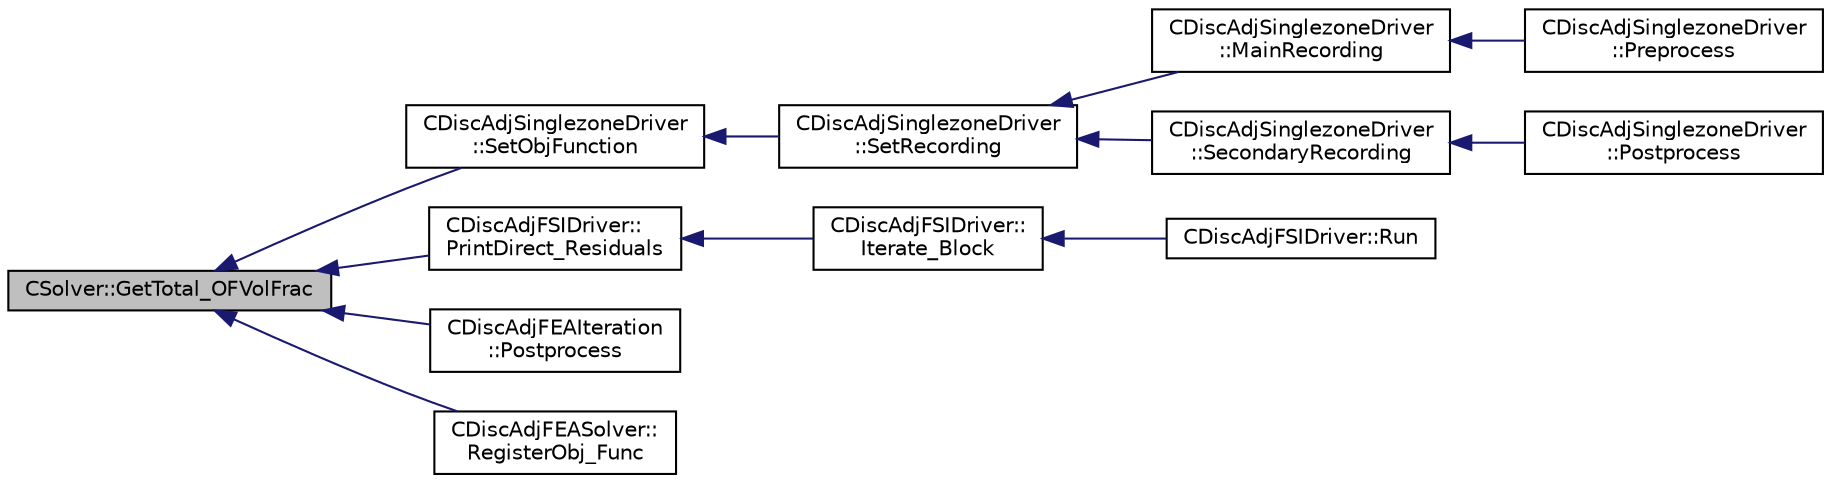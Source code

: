 digraph "CSolver::GetTotal_OFVolFrac"
{
  edge [fontname="Helvetica",fontsize="10",labelfontname="Helvetica",labelfontsize="10"];
  node [fontname="Helvetica",fontsize="10",shape=record];
  rankdir="LR";
  Node3431 [label="CSolver::GetTotal_OFVolFrac",height=0.2,width=0.4,color="black", fillcolor="grey75", style="filled", fontcolor="black"];
  Node3431 -> Node3432 [dir="back",color="midnightblue",fontsize="10",style="solid",fontname="Helvetica"];
  Node3432 [label="CDiscAdjSinglezoneDriver\l::SetObjFunction",height=0.2,width=0.4,color="black", fillcolor="white", style="filled",URL="$class_c_disc_adj_singlezone_driver.html#aea0513ac808106c6a92be610b3b17a6a",tooltip="Set the objective function. "];
  Node3432 -> Node3433 [dir="back",color="midnightblue",fontsize="10",style="solid",fontname="Helvetica"];
  Node3433 [label="CDiscAdjSinglezoneDriver\l::SetRecording",height=0.2,width=0.4,color="black", fillcolor="white", style="filled",URL="$class_c_disc_adj_singlezone_driver.html#a7e519f0f189a3a102b0630edaaa9d233",tooltip="Record one iteration of a flow iteration in within multiple zones. "];
  Node3433 -> Node3434 [dir="back",color="midnightblue",fontsize="10",style="solid",fontname="Helvetica"];
  Node3434 [label="CDiscAdjSinglezoneDriver\l::MainRecording",height=0.2,width=0.4,color="black", fillcolor="white", style="filled",URL="$class_c_disc_adj_singlezone_driver.html#af4087bc4859a336b67555336d8f28aaf",tooltip="Record the main computational path. "];
  Node3434 -> Node3435 [dir="back",color="midnightblue",fontsize="10",style="solid",fontname="Helvetica"];
  Node3435 [label="CDiscAdjSinglezoneDriver\l::Preprocess",height=0.2,width=0.4,color="black", fillcolor="white", style="filled",URL="$class_c_disc_adj_singlezone_driver.html#a2d0785572312526d0bd695a14dd405f2",tooltip="Preprocess the single-zone iteration. "];
  Node3433 -> Node3436 [dir="back",color="midnightblue",fontsize="10",style="solid",fontname="Helvetica"];
  Node3436 [label="CDiscAdjSinglezoneDriver\l::SecondaryRecording",height=0.2,width=0.4,color="black", fillcolor="white", style="filled",URL="$class_c_disc_adj_singlezone_driver.html#ad328a74dd89ed2e335b22c4bf2b53cb0",tooltip="Record the secondary computational path. "];
  Node3436 -> Node3437 [dir="back",color="midnightblue",fontsize="10",style="solid",fontname="Helvetica"];
  Node3437 [label="CDiscAdjSinglezoneDriver\l::Postprocess",height=0.2,width=0.4,color="black", fillcolor="white", style="filled",URL="$class_c_disc_adj_singlezone_driver.html#af0ac923c07d86674b252c28df9a115da",tooltip="Postprocess the adjoint iteration for ZONE_0. "];
  Node3431 -> Node3438 [dir="back",color="midnightblue",fontsize="10",style="solid",fontname="Helvetica"];
  Node3438 [label="CDiscAdjFSIDriver::\lPrintDirect_Residuals",height=0.2,width=0.4,color="black", fillcolor="white", style="filled",URL="$class_c_disc_adj_f_s_i_driver.html#a7e0a0d0ea10f8c6af312d6ec448329c6",tooltip="Load the restarts for fluid, structure and mesh. "];
  Node3438 -> Node3439 [dir="back",color="midnightblue",fontsize="10",style="solid",fontname="Helvetica"];
  Node3439 [label="CDiscAdjFSIDriver::\lIterate_Block",height=0.2,width=0.4,color="black", fillcolor="white", style="filled",URL="$class_c_disc_adj_f_s_i_driver.html#a84949f139fa795b7d34d6ff77e82eb5c",tooltip="Iterate a certain block for adjoint FSI - may be the whole set of variables or independent and subite..."];
  Node3439 -> Node3440 [dir="back",color="midnightblue",fontsize="10",style="solid",fontname="Helvetica"];
  Node3440 [label="CDiscAdjFSIDriver::Run",height=0.2,width=0.4,color="black", fillcolor="white", style="filled",URL="$class_c_disc_adj_f_s_i_driver.html#a2e965d6e9c4dcfc296077cae225cab21",tooltip="Run a Discrete Adjoint iteration for the FSI problem. "];
  Node3431 -> Node3441 [dir="back",color="midnightblue",fontsize="10",style="solid",fontname="Helvetica"];
  Node3441 [label="CDiscAdjFEAIteration\l::Postprocess",height=0.2,width=0.4,color="black", fillcolor="white", style="filled",URL="$class_c_disc_adj_f_e_a_iteration.html#ab31e2bdb653756de9f890bd29c757767",tooltip="Postprocesses the discrete adjoint mean flow system before heading to another physics system or the n..."];
  Node3431 -> Node3442 [dir="back",color="midnightblue",fontsize="10",style="solid",fontname="Helvetica"];
  Node3442 [label="CDiscAdjFEASolver::\lRegisterObj_Func",height=0.2,width=0.4,color="black", fillcolor="white", style="filled",URL="$class_c_disc_adj_f_e_a_solver.html#a098b479e185f53b30492f63f6ffba7b7",tooltip="Register the objective function as output. "];
}
